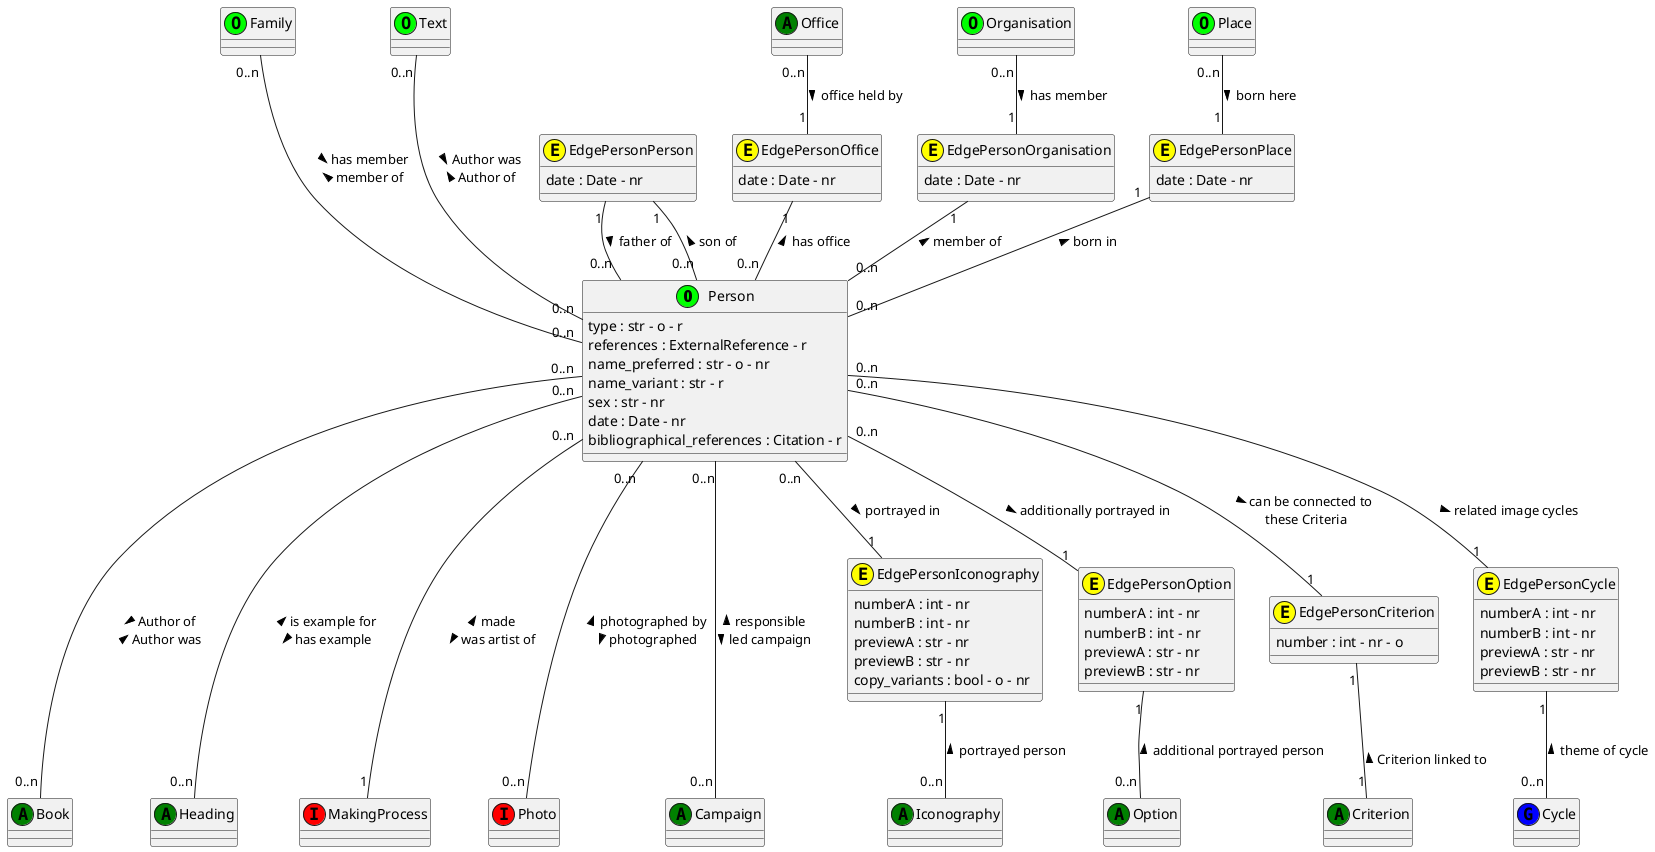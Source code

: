 @startuml Person
class Person <<(O,lime)>>
Person : type : str - o - r
Person : references : ExternalReference - r
Person : name_preferred : str - o - nr
Person : name_variant : str - r
Person : sex : str - nr
Person : date : Date - nr
Person : bibliographical_references : Citation - r


class Family <<(O,lime)>>

class Office <<(A,green)>>

class Organisation <<(O,lime)>>

class Place <<(O,lime)>>

class Iconography <<(A,green)>>

class Option <<(A,green)>>
    
class Criterion <<(A,green)>>

class Cycle <<(G,blue)>>

class Text <<(O,lime)>>

class Book <<(A,green)>>

class Heading <<(A,green)>>

class MakingProcess <<(I,red)>>

class Photo <<(I,red)>>

class Campaign <<(A,green)>>

class EdgePersonPerson <<(E,yellow)>>
EdgePersonPerson : date : Date - nr

class EdgePersonOffice <<(E,yellow)>>
EdgePersonOffice : date : Date - nr

class EdgePersonOrganisation <<(E,yellow)>>
EdgePersonOrganisation : date : Date - nr

class EdgePersonPlace <<(E,yellow)>>
EdgePersonPlace : date : Date - nr

class EdgePersonIconography <<(E,yellow)>>
EdgePersonIconography : numberA : int - nr
EdgePersonIconography : numberB : int - nr
EdgePersonIconography : previewA : str - nr
EdgePersonIconography : previewB : str - nr

class EdgePersonOption <<(E,yellow)>>
EdgePersonOption : numberA : int - nr
EdgePersonOption : numberB : int - nr
EdgePersonOption : previewA : str - nr
EdgePersonOption : previewB : str - nr
EdgePersonIconography : copy_variants : bool - o - nr

class EdgePersonCriterion <<(E,yellow)>>
EdgePersonCriterion : number : int - nr - o 

class EdgePersonCycle <<(E,yellow)>>
EdgePersonCycle : numberA : int - nr
EdgePersonCycle : numberB : int - nr
EdgePersonCycle : previewA : str - nr
EdgePersonCycle : previewB : str - nr

EdgePersonPerson "1" -- "0..n" Person : father of >
EdgePersonPerson "1" -- "0..n" Person : son of <

Family "0..n" --- "0..n" Person : > has member \n member of <

Office "0..n" -- "1" EdgePersonOffice : office held by >
EdgePersonOffice "1" -- "0..n" Person :  has office <

Organisation "0..n" -- "1" EdgePersonOrganisation : has member >
EdgePersonOrganisation "1" -- "0..n" Person : member of <

Place "0..n" -- "1" EdgePersonPlace : born here >
EdgePersonPlace "1" -- "0..n" Person : born in  <

Person "0..n" -- "1" EdgePersonIconography : portrayed in >
EdgePersonIconography "1" -- "0..n" Iconography : portrayed person <

Person "0..n" -- "1" EdgePersonOption : additionally portrayed in >
EdgePersonOption "1" -- "0..n" Option : additional portrayed person <

Person "0..n" -- "1" EdgePersonCriterion : > can be connected to \n these Criteria 
EdgePersonCriterion "1" -- "1" Criterion : \n Criterion linked to <

Person "0..n" -- "1" EdgePersonCycle : related image cycles >
EdgePersonCycle "1" -- "0..n" Cycle : theme of cycle <

Text "0..n" --- "0..n" Person : > Author was \n Author of < 

Person "0..n" --- "0..n" Book : > Author of \n Author was < 

Person "0..n" --- "0..n" Heading : < is example for \n has example >

Person "0..n" --- "1" MakingProcess : < made \n was artist of >

Person "0..n" --- "0..n" Photo : < photographed by \n photographed >

Person "0..n" --- "0..n" Campaign : < responsible \n led campaign >

@enduml 
